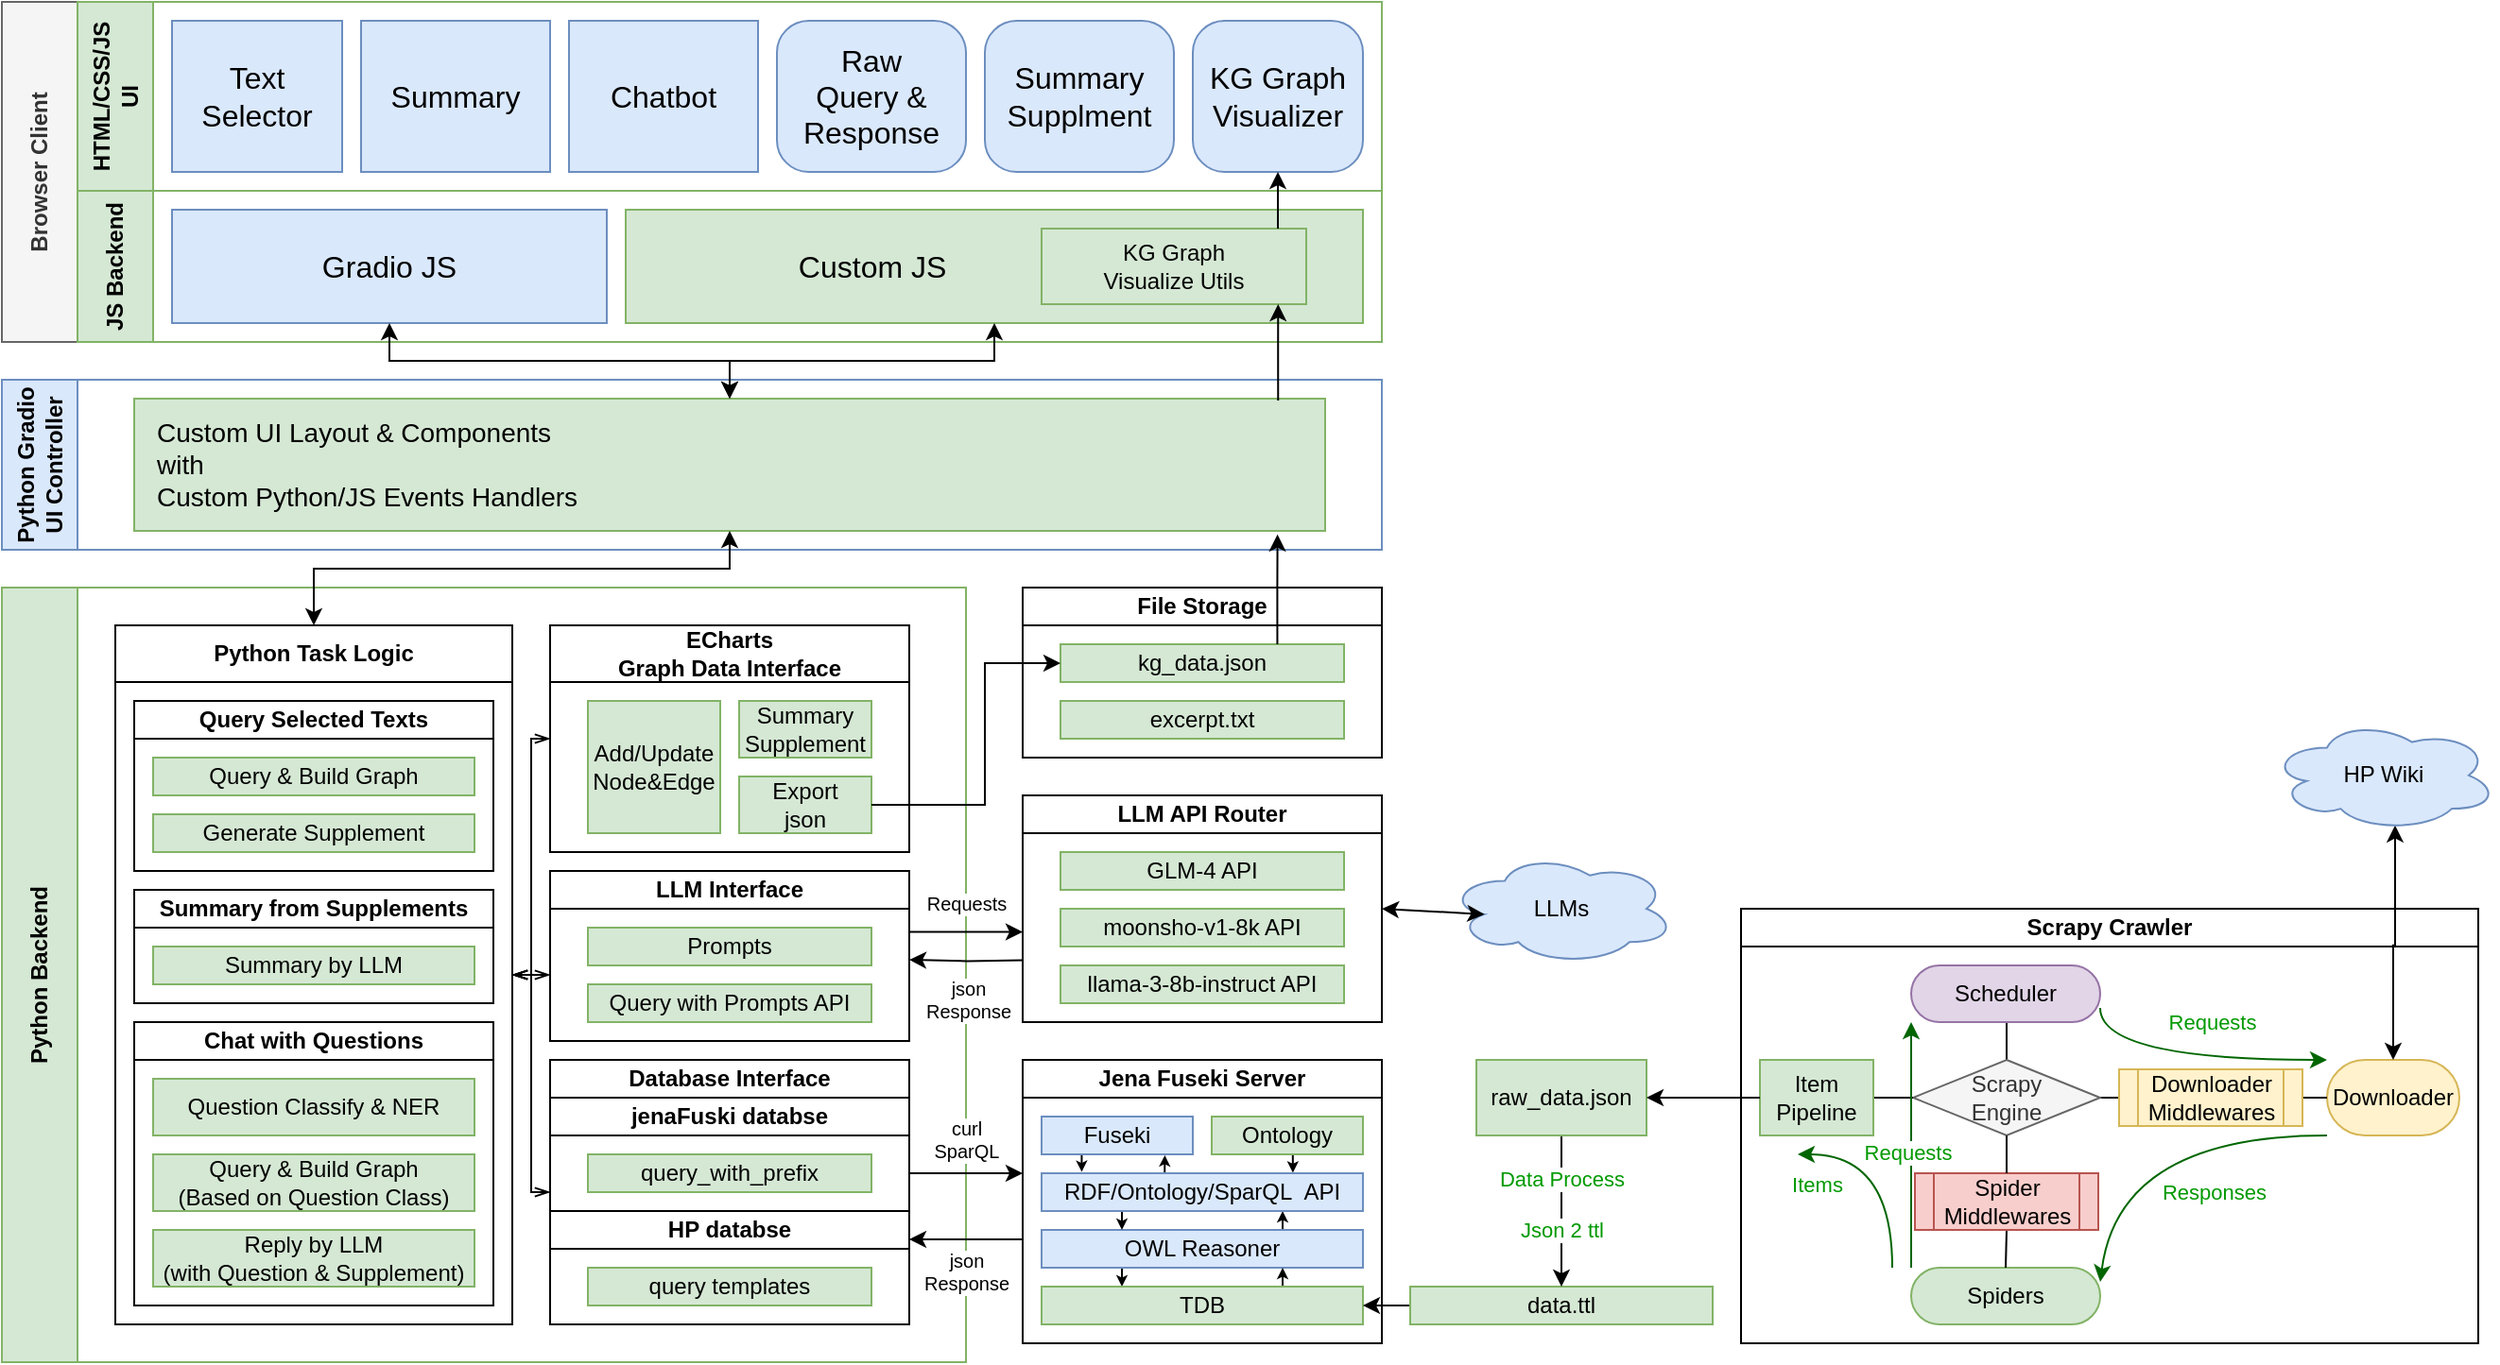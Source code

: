<mxfile version="22.1.18" type="device">
  <diagram name="第 1 页" id="yNhqKQSqHriwqp8qShAh">
    <mxGraphModel dx="1546" dy="1081" grid="1" gridSize="10" guides="1" tooltips="1" connect="1" arrows="1" fold="1" page="1" pageScale="1" pageWidth="827" pageHeight="1169" math="0" shadow="0">
      <root>
        <mxCell id="0" />
        <mxCell id="1" parent="0" />
        <mxCell id="NuhtPaDW5FwcKnHpxett-3" value="Python Backend" style="swimlane;whiteSpace=wrap;html=1;swimlaneHead=1;swimlaneBody=1;horizontal=0;startSize=40;fillColor=#d5e8d4;strokeColor=#82b366;" vertex="1" parent="1">
          <mxGeometry x="160" y="440" width="510" height="410" as="geometry" />
        </mxCell>
        <mxCell id="NuhtPaDW5FwcKnHpxett-162" value="" style="edgeStyle=orthogonalEdgeStyle;rounded=0;orthogonalLoop=1;jettySize=auto;html=1;entryX=1;entryY=0.5;entryDx=0;entryDy=0;startArrow=openThin;startFill=0;endArrow=openThin;endFill=0;" edge="1" parent="NuhtPaDW5FwcKnHpxett-3" source="NuhtPaDW5FwcKnHpxett-98" target="NuhtPaDW5FwcKnHpxett-128">
          <mxGeometry relative="1" as="geometry">
            <Array as="points">
              <mxPoint x="280" y="320" />
              <mxPoint x="280" y="205" />
            </Array>
          </mxGeometry>
        </mxCell>
        <mxCell id="NuhtPaDW5FwcKnHpxett-98" value="Database Interface" style="swimlane;whiteSpace=wrap;html=1;swimlaneHead=1;swimlaneBody=1;horizontal=1;startSize=20;" vertex="1" parent="NuhtPaDW5FwcKnHpxett-3">
          <mxGeometry x="290" y="250" width="190" height="140" as="geometry" />
        </mxCell>
        <mxCell id="NuhtPaDW5FwcKnHpxett-101" value="jenaFuski databse" style="swimlane;whiteSpace=wrap;html=1;swimlaneHead=1;swimlaneBody=1;horizontal=1;startSize=20;" vertex="1" parent="NuhtPaDW5FwcKnHpxett-98">
          <mxGeometry y="20" width="190" height="60" as="geometry" />
        </mxCell>
        <mxCell id="NuhtPaDW5FwcKnHpxett-102" value="query_with_prefix" style="rounded=0;whiteSpace=wrap;html=1;fillColor=#d5e8d4;strokeColor=#82b366;" vertex="1" parent="NuhtPaDW5FwcKnHpxett-101">
          <mxGeometry x="20" y="30" width="150" height="20" as="geometry" />
        </mxCell>
        <mxCell id="NuhtPaDW5FwcKnHpxett-104" value="HP databse" style="swimlane;whiteSpace=wrap;html=1;swimlaneHead=1;swimlaneBody=1;horizontal=1;startSize=20;" vertex="1" parent="NuhtPaDW5FwcKnHpxett-98">
          <mxGeometry y="80" width="190" height="60" as="geometry" />
        </mxCell>
        <mxCell id="NuhtPaDW5FwcKnHpxett-105" value="query templates" style="rounded=0;whiteSpace=wrap;html=1;fillColor=#d5e8d4;strokeColor=#82b366;" vertex="1" parent="NuhtPaDW5FwcKnHpxett-104">
          <mxGeometry x="20" y="30" width="150" height="20" as="geometry" />
        </mxCell>
        <mxCell id="NuhtPaDW5FwcKnHpxett-110" value="LLM Interface" style="swimlane;whiteSpace=wrap;html=1;swimlaneHead=1;swimlaneBody=1;horizontal=1;startSize=20;" vertex="1" parent="NuhtPaDW5FwcKnHpxett-3">
          <mxGeometry x="290" y="150" width="190" height="90" as="geometry" />
        </mxCell>
        <mxCell id="NuhtPaDW5FwcKnHpxett-115" value="Prompts" style="rounded=0;whiteSpace=wrap;html=1;fillColor=#d5e8d4;strokeColor=#82b366;" vertex="1" parent="NuhtPaDW5FwcKnHpxett-110">
          <mxGeometry x="20" y="30" width="150" height="20" as="geometry" />
        </mxCell>
        <mxCell id="NuhtPaDW5FwcKnHpxett-116" value="Query with Prompts API" style="rounded=0;whiteSpace=wrap;html=1;fillColor=#d5e8d4;strokeColor=#82b366;" vertex="1" parent="NuhtPaDW5FwcKnHpxett-110">
          <mxGeometry x="20" y="60" width="150" height="20" as="geometry" />
        </mxCell>
        <mxCell id="NuhtPaDW5FwcKnHpxett-121" value="ECharts&lt;br&gt;Graph Data Interface" style="swimlane;whiteSpace=wrap;html=1;swimlaneHead=1;swimlaneBody=1;horizontal=1;startSize=30;" vertex="1" parent="NuhtPaDW5FwcKnHpxett-3">
          <mxGeometry x="290" y="20" width="190" height="120" as="geometry" />
        </mxCell>
        <mxCell id="NuhtPaDW5FwcKnHpxett-123" value="Add/Update&lt;br&gt;Node&amp;amp;Edge" style="rounded=0;whiteSpace=wrap;html=1;fillColor=#d5e8d4;strokeColor=#82b366;" vertex="1" parent="NuhtPaDW5FwcKnHpxett-121">
          <mxGeometry x="20" y="40" width="70" height="70" as="geometry" />
        </mxCell>
        <mxCell id="NuhtPaDW5FwcKnHpxett-125" value="Export&lt;br&gt;json" style="rounded=0;whiteSpace=wrap;html=1;fillColor=#d5e8d4;strokeColor=#82b366;" vertex="1" parent="NuhtPaDW5FwcKnHpxett-121">
          <mxGeometry x="100" y="80" width="70" height="30" as="geometry" />
        </mxCell>
        <mxCell id="NuhtPaDW5FwcKnHpxett-126" value="Summary Supplement" style="rounded=0;whiteSpace=wrap;html=1;fillColor=#d5e8d4;strokeColor=#82b366;fontSize=12;" vertex="1" parent="NuhtPaDW5FwcKnHpxett-121">
          <mxGeometry x="100" y="40" width="70" height="30" as="geometry" />
        </mxCell>
        <mxCell id="NuhtPaDW5FwcKnHpxett-158" style="edgeStyle=orthogonalEdgeStyle;rounded=0;orthogonalLoop=1;jettySize=auto;html=1;exitX=1;exitY=0.5;exitDx=0;exitDy=0;entryX=0;entryY=0.5;entryDx=0;entryDy=0;startArrow=openThin;startFill=0;endArrow=openThin;endFill=0;" edge="1" parent="NuhtPaDW5FwcKnHpxett-3" source="NuhtPaDW5FwcKnHpxett-128" target="NuhtPaDW5FwcKnHpxett-121">
          <mxGeometry relative="1" as="geometry">
            <Array as="points">
              <mxPoint x="280" y="205" />
              <mxPoint x="280" y="80" />
            </Array>
          </mxGeometry>
        </mxCell>
        <mxCell id="NuhtPaDW5FwcKnHpxett-128" value="Python Task Logic" style="swimlane;whiteSpace=wrap;html=1;swimlaneHead=1;swimlaneBody=1;horizontal=1;startSize=30;" vertex="1" parent="NuhtPaDW5FwcKnHpxett-3">
          <mxGeometry x="60" y="20" width="210" height="370" as="geometry" />
        </mxCell>
        <mxCell id="NuhtPaDW5FwcKnHpxett-135" value="Query Selected Texts" style="swimlane;whiteSpace=wrap;html=1;swimlaneHead=1;swimlaneBody=1;horizontal=1;startSize=20;" vertex="1" parent="NuhtPaDW5FwcKnHpxett-128">
          <mxGeometry x="10" y="40" width="190" height="90" as="geometry" />
        </mxCell>
        <mxCell id="NuhtPaDW5FwcKnHpxett-137" value="Query &amp;amp; Build Graph" style="rounded=0;whiteSpace=wrap;html=1;fillColor=#d5e8d4;strokeColor=#82b366;" vertex="1" parent="NuhtPaDW5FwcKnHpxett-135">
          <mxGeometry x="10" y="30" width="170" height="20" as="geometry" />
        </mxCell>
        <mxCell id="NuhtPaDW5FwcKnHpxett-145" value="Generate Supplement" style="rounded=0;whiteSpace=wrap;html=1;fillColor=#d5e8d4;strokeColor=#82b366;" vertex="1" parent="NuhtPaDW5FwcKnHpxett-135">
          <mxGeometry x="10" y="60" width="170" height="20" as="geometry" />
        </mxCell>
        <mxCell id="NuhtPaDW5FwcKnHpxett-138" value="Summary from Supplements" style="swimlane;whiteSpace=wrap;html=1;swimlaneHead=1;swimlaneBody=1;horizontal=1;startSize=20;" vertex="1" parent="NuhtPaDW5FwcKnHpxett-128">
          <mxGeometry x="10" y="140" width="190" height="60" as="geometry" />
        </mxCell>
        <mxCell id="NuhtPaDW5FwcKnHpxett-139" value="Summary by LLM" style="rounded=0;whiteSpace=wrap;html=1;fillColor=#d5e8d4;strokeColor=#82b366;" vertex="1" parent="NuhtPaDW5FwcKnHpxett-138">
          <mxGeometry x="10" y="30" width="170" height="20" as="geometry" />
        </mxCell>
        <mxCell id="NuhtPaDW5FwcKnHpxett-141" value="Chat with&amp;nbsp;Questions" style="swimlane;whiteSpace=wrap;html=1;swimlaneHead=1;swimlaneBody=1;horizontal=1;startSize=20;" vertex="1" parent="NuhtPaDW5FwcKnHpxett-128">
          <mxGeometry x="10" y="210" width="190" height="150" as="geometry" />
        </mxCell>
        <mxCell id="NuhtPaDW5FwcKnHpxett-142" value="Question Classify &amp;amp; NER" style="rounded=0;whiteSpace=wrap;html=1;fillColor=#d5e8d4;strokeColor=#82b366;" vertex="1" parent="NuhtPaDW5FwcKnHpxett-141">
          <mxGeometry x="10" y="30" width="170" height="30" as="geometry" />
        </mxCell>
        <mxCell id="NuhtPaDW5FwcKnHpxett-143" value="Query &amp;amp; Build Graph&lt;br&gt;(Based on Question Class)" style="rounded=0;whiteSpace=wrap;html=1;fillColor=#d5e8d4;strokeColor=#82b366;" vertex="1" parent="NuhtPaDW5FwcKnHpxett-141">
          <mxGeometry x="10" y="70" width="170" height="30" as="geometry" />
        </mxCell>
        <mxCell id="NuhtPaDW5FwcKnHpxett-144" value="Reply by LLM&lt;br&gt;(with Question &amp;amp; Supplement)" style="rounded=0;whiteSpace=wrap;html=1;fillColor=#d5e8d4;strokeColor=#82b366;" vertex="1" parent="NuhtPaDW5FwcKnHpxett-141">
          <mxGeometry x="10" y="110" width="170" height="30" as="geometry" />
        </mxCell>
        <mxCell id="NuhtPaDW5FwcKnHpxett-4" value="Python Gradio UI Controller" style="swimlane;whiteSpace=wrap;html=1;swimlaneHead=1;swimlaneBody=1;horizontal=0;startSize=40;fillColor=#dae8fc;strokeColor=#6c8ebf;" vertex="1" parent="1">
          <mxGeometry x="160" y="330" width="730" height="90" as="geometry" />
        </mxCell>
        <mxCell id="NuhtPaDW5FwcKnHpxett-156" value="Custom UI Layout &amp;amp; Components&lt;br style=&quot;font-size: 14px;&quot;&gt;with&lt;br style=&quot;font-size: 14px;&quot;&gt;Custom Python/JS Events Handlers" style="rounded=0;whiteSpace=wrap;html=1;fillColor=#d5e8d4;strokeColor=#82b366;fontSize=14;align=left;spacingLeft=10;" vertex="1" parent="NuhtPaDW5FwcKnHpxett-4">
          <mxGeometry x="70" y="10" width="630" height="70" as="geometry" />
        </mxCell>
        <mxCell id="NuhtPaDW5FwcKnHpxett-7" value="Browser Client" style="swimlane;whiteSpace=wrap;html=1;swimlaneHead=1;swimlaneBody=1;horizontal=0;startSize=40;fillColor=#f5f5f5;fontColor=#333333;strokeColor=#666666;" vertex="1" parent="1">
          <mxGeometry x="160" y="130" width="730" height="180" as="geometry" />
        </mxCell>
        <mxCell id="NuhtPaDW5FwcKnHpxett-6" value="HTML/CSS/JS&lt;br&gt;UI" style="swimlane;whiteSpace=wrap;html=1;swimlaneHead=1;swimlaneBody=1;horizontal=0;startSize=40;fillColor=#d5e8d4;strokeColor=#82b366;" vertex="1" parent="NuhtPaDW5FwcKnHpxett-7">
          <mxGeometry x="40" width="690" height="100" as="geometry" />
        </mxCell>
        <mxCell id="NuhtPaDW5FwcKnHpxett-146" value="Text&lt;br style=&quot;font-size: 16px;&quot;&gt;Selector" style="rounded=0;whiteSpace=wrap;html=1;fillColor=#dae8fc;strokeColor=#6c8ebf;fontSize=16;" vertex="1" parent="NuhtPaDW5FwcKnHpxett-6">
          <mxGeometry x="50" y="10" width="90" height="80" as="geometry" />
        </mxCell>
        <mxCell id="NuhtPaDW5FwcKnHpxett-147" value="Summary" style="rounded=0;whiteSpace=wrap;html=1;fillColor=#dae8fc;strokeColor=#6c8ebf;fontSize=16;" vertex="1" parent="NuhtPaDW5FwcKnHpxett-6">
          <mxGeometry x="150" y="10" width="100" height="80" as="geometry" />
        </mxCell>
        <mxCell id="NuhtPaDW5FwcKnHpxett-148" value="Chatbot" style="rounded=0;whiteSpace=wrap;html=1;fillColor=#dae8fc;strokeColor=#6c8ebf;fontSize=16;" vertex="1" parent="NuhtPaDW5FwcKnHpxett-6">
          <mxGeometry x="260" y="10" width="100" height="80" as="geometry" />
        </mxCell>
        <mxCell id="NuhtPaDW5FwcKnHpxett-149" value="Raw&lt;br&gt;Query &amp;amp;&lt;br&gt;Response" style="rounded=1;whiteSpace=wrap;html=1;fillColor=#dae8fc;strokeColor=#6c8ebf;fontSize=16;glass=0;shadow=0;arcSize=21;" vertex="1" parent="NuhtPaDW5FwcKnHpxett-6">
          <mxGeometry x="370" y="10" width="100" height="80" as="geometry" />
        </mxCell>
        <mxCell id="NuhtPaDW5FwcKnHpxett-150" value="Summary Supplment" style="rounded=1;whiteSpace=wrap;html=1;fillColor=#dae8fc;strokeColor=#6c8ebf;fontSize=16;glass=0;shadow=0;arcSize=21;" vertex="1" parent="NuhtPaDW5FwcKnHpxett-6">
          <mxGeometry x="480" y="10" width="100" height="80" as="geometry" />
        </mxCell>
        <mxCell id="NuhtPaDW5FwcKnHpxett-151" value="KG Graph&lt;br&gt;Visualizer" style="rounded=1;whiteSpace=wrap;html=1;fillColor=#dae8fc;strokeColor=#6c8ebf;fontSize=16;glass=0;shadow=0;arcSize=21;" vertex="1" parent="NuhtPaDW5FwcKnHpxett-6">
          <mxGeometry x="590" y="10" width="90" height="80" as="geometry" />
        </mxCell>
        <mxCell id="NuhtPaDW5FwcKnHpxett-5" value="JS Backend" style="swimlane;whiteSpace=wrap;html=1;swimlaneHead=1;swimlaneBody=1;horizontal=0;startSize=40;fillColor=#d5e8d4;strokeColor=#82b366;" vertex="1" parent="NuhtPaDW5FwcKnHpxett-7">
          <mxGeometry x="40" y="100" width="690" height="80" as="geometry" />
        </mxCell>
        <mxCell id="NuhtPaDW5FwcKnHpxett-152" value="Gradio JS" style="rounded=0;whiteSpace=wrap;html=1;fillColor=#dae8fc;strokeColor=#6c8ebf;fontSize=16;" vertex="1" parent="NuhtPaDW5FwcKnHpxett-5">
          <mxGeometry x="50" y="10" width="230" height="60" as="geometry" />
        </mxCell>
        <mxCell id="NuhtPaDW5FwcKnHpxett-153" value="Custom JS&amp;nbsp; &amp;nbsp; &amp;nbsp; &amp;nbsp; &amp;nbsp; &amp;nbsp; &amp;nbsp; &amp;nbsp; &amp;nbsp; &amp;nbsp; &amp;nbsp; &amp;nbsp; &amp;nbsp; &amp;nbsp; &amp;nbsp;" style="rounded=0;whiteSpace=wrap;html=1;fillColor=#d5e8d4;strokeColor=#82b366;fontSize=16;" vertex="1" parent="NuhtPaDW5FwcKnHpxett-5">
          <mxGeometry x="290" y="10" width="390" height="60" as="geometry" />
        </mxCell>
        <mxCell id="NuhtPaDW5FwcKnHpxett-154" value="KG Graph&lt;br&gt;Visualize Utils" style="rounded=0;whiteSpace=wrap;html=1;fillColor=#d5e8d4;strokeColor=#82b366;" vertex="1" parent="NuhtPaDW5FwcKnHpxett-5">
          <mxGeometry x="510" y="20" width="140" height="40" as="geometry" />
        </mxCell>
        <mxCell id="NuhtPaDW5FwcKnHpxett-173" style="edgeStyle=orthogonalEdgeStyle;rounded=0;orthogonalLoop=1;jettySize=auto;html=1;entryX=0.5;entryY=1;entryDx=0;entryDy=0;" edge="1" parent="NuhtPaDW5FwcKnHpxett-7" target="NuhtPaDW5FwcKnHpxett-151">
          <mxGeometry relative="1" as="geometry">
            <mxPoint x="675" y="120" as="sourcePoint" />
            <mxPoint x="750" y="70" as="targetPoint" />
          </mxGeometry>
        </mxCell>
        <mxCell id="NuhtPaDW5FwcKnHpxett-9" value="File Storage" style="swimlane;whiteSpace=wrap;html=1;swimlaneHead=1;swimlaneBody=1;horizontal=1;startSize=20;" vertex="1" parent="1">
          <mxGeometry x="700" y="440" width="190" height="90" as="geometry" />
        </mxCell>
        <mxCell id="NuhtPaDW5FwcKnHpxett-31" value="kg_data.json" style="rounded=0;whiteSpace=wrap;html=1;fillColor=#d5e8d4;strokeColor=#82b366;" vertex="1" parent="NuhtPaDW5FwcKnHpxett-9">
          <mxGeometry x="20" y="30" width="150" height="20" as="geometry" />
        </mxCell>
        <mxCell id="NuhtPaDW5FwcKnHpxett-32" value="excerpt.txt" style="rounded=0;whiteSpace=wrap;html=1;fillColor=#d5e8d4;strokeColor=#82b366;" vertex="1" parent="NuhtPaDW5FwcKnHpxett-9">
          <mxGeometry x="20" y="60" width="150" height="20" as="geometry" />
        </mxCell>
        <mxCell id="NuhtPaDW5FwcKnHpxett-119" style="edgeStyle=orthogonalEdgeStyle;rounded=0;orthogonalLoop=1;jettySize=auto;html=1;exitX=0;exitY=0.75;exitDx=0;exitDy=0;" edge="1" parent="1">
          <mxGeometry relative="1" as="geometry">
            <mxPoint x="640.0" y="637.028" as="targetPoint" />
            <mxPoint x="700.0" y="637.24" as="sourcePoint" />
          </mxGeometry>
        </mxCell>
        <mxCell id="NuhtPaDW5FwcKnHpxett-120" value="json&lt;br style=&quot;font-size: 10px;&quot;&gt;Response" style="edgeLabel;html=1;align=center;verticalAlign=middle;resizable=0;points=[];fontSize=10;" vertex="1" connectable="0" parent="NuhtPaDW5FwcKnHpxett-119">
          <mxGeometry x="-0.247" relative="1" as="geometry">
            <mxPoint x="-7" y="20" as="offset" />
          </mxGeometry>
        </mxCell>
        <mxCell id="NuhtPaDW5FwcKnHpxett-10" value="LLM API Router" style="swimlane;whiteSpace=wrap;html=1;swimlaneHead=1;swimlaneBody=1;horizontal=1;startSize=20;" vertex="1" parent="1">
          <mxGeometry x="700" y="550" width="190" height="120" as="geometry" />
        </mxCell>
        <mxCell id="NuhtPaDW5FwcKnHpxett-28" value="GLM-4 API" style="rounded=0;whiteSpace=wrap;html=1;fillColor=#d5e8d4;strokeColor=#82b366;" vertex="1" parent="NuhtPaDW5FwcKnHpxett-10">
          <mxGeometry x="20" y="30" width="150" height="20" as="geometry" />
        </mxCell>
        <mxCell id="NuhtPaDW5FwcKnHpxett-29" value="moonsho-v1-8k API" style="rounded=0;whiteSpace=wrap;html=1;fillColor=#d5e8d4;strokeColor=#82b366;" vertex="1" parent="NuhtPaDW5FwcKnHpxett-10">
          <mxGeometry x="20" y="60" width="150" height="20" as="geometry" />
        </mxCell>
        <mxCell id="NuhtPaDW5FwcKnHpxett-30" value="llama-3-8b-instruct API" style="rounded=0;whiteSpace=wrap;html=1;fillColor=#d5e8d4;strokeColor=#82b366;" vertex="1" parent="NuhtPaDW5FwcKnHpxett-10">
          <mxGeometry x="20" y="90" width="150" height="20" as="geometry" />
        </mxCell>
        <mxCell id="NuhtPaDW5FwcKnHpxett-11" value="Jena Fuseki Server" style="swimlane;whiteSpace=wrap;html=1;swimlaneHead=1;swimlaneBody=1;horizontal=1;startSize=20;" vertex="1" parent="1">
          <mxGeometry x="700" y="690" width="190" height="150" as="geometry" />
        </mxCell>
        <mxCell id="NuhtPaDW5FwcKnHpxett-26" style="edgeStyle=orthogonalEdgeStyle;rounded=0;orthogonalLoop=1;jettySize=auto;html=1;entryX=0.125;entryY=-0.035;entryDx=0;entryDy=0;entryPerimeter=0;endSize=3;exitX=0.265;exitY=1;exitDx=0;exitDy=0;exitPerimeter=0;" edge="1" parent="NuhtPaDW5FwcKnHpxett-11" source="NuhtPaDW5FwcKnHpxett-16" target="NuhtPaDW5FwcKnHpxett-15">
          <mxGeometry relative="1" as="geometry">
            <mxPoint x="30" y="50" as="sourcePoint" />
          </mxGeometry>
        </mxCell>
        <mxCell id="NuhtPaDW5FwcKnHpxett-27" style="edgeStyle=orthogonalEdgeStyle;rounded=0;orthogonalLoop=1;jettySize=auto;html=1;entryX=0.383;entryY=-0.007;entryDx=0;entryDy=0;entryPerimeter=0;startArrow=classic;startFill=1;endArrow=none;endFill=0;startSize=3;exitX=0.815;exitY=1.023;exitDx=0;exitDy=0;exitPerimeter=0;" edge="1" parent="NuhtPaDW5FwcKnHpxett-11" source="NuhtPaDW5FwcKnHpxett-16" target="NuhtPaDW5FwcKnHpxett-15">
          <mxGeometry relative="1" as="geometry">
            <mxPoint x="70" y="50" as="sourcePoint" />
            <Array as="points" />
          </mxGeometry>
        </mxCell>
        <mxCell id="NuhtPaDW5FwcKnHpxett-17" style="edgeStyle=orthogonalEdgeStyle;rounded=0;orthogonalLoop=1;jettySize=auto;html=1;exitX=0.25;exitY=1;exitDx=0;exitDy=0;entryX=0.25;entryY=0;entryDx=0;entryDy=0;endSize=3;" edge="1" parent="NuhtPaDW5FwcKnHpxett-11" source="NuhtPaDW5FwcKnHpxett-12" target="NuhtPaDW5FwcKnHpxett-13">
          <mxGeometry relative="1" as="geometry" />
        </mxCell>
        <mxCell id="NuhtPaDW5FwcKnHpxett-20" style="edgeStyle=orthogonalEdgeStyle;rounded=0;orthogonalLoop=1;jettySize=auto;html=1;exitX=0.75;exitY=0;exitDx=0;exitDy=0;entryX=0.75;entryY=1;entryDx=0;entryDy=0;endSize=3;" edge="1" parent="NuhtPaDW5FwcKnHpxett-11" source="NuhtPaDW5FwcKnHpxett-12" target="NuhtPaDW5FwcKnHpxett-15">
          <mxGeometry relative="1" as="geometry" />
        </mxCell>
        <mxCell id="NuhtPaDW5FwcKnHpxett-12" value="OWL Reasoner" style="rounded=0;whiteSpace=wrap;html=1;fillColor=#dae8fc;strokeColor=#6c8ebf;" vertex="1" parent="NuhtPaDW5FwcKnHpxett-11">
          <mxGeometry x="10" y="90" width="170" height="20" as="geometry" />
        </mxCell>
        <mxCell id="NuhtPaDW5FwcKnHpxett-18" style="edgeStyle=orthogonalEdgeStyle;rounded=0;orthogonalLoop=1;jettySize=auto;html=1;exitX=0.75;exitY=0;exitDx=0;exitDy=0;entryX=0.75;entryY=1;entryDx=0;entryDy=0;endSize=3;" edge="1" parent="NuhtPaDW5FwcKnHpxett-11" source="NuhtPaDW5FwcKnHpxett-13" target="NuhtPaDW5FwcKnHpxett-12">
          <mxGeometry relative="1" as="geometry" />
        </mxCell>
        <mxCell id="NuhtPaDW5FwcKnHpxett-13" value="TDB" style="rounded=0;whiteSpace=wrap;html=1;fillColor=#d5e8d4;strokeColor=#82b366;" vertex="1" parent="NuhtPaDW5FwcKnHpxett-11">
          <mxGeometry x="10" y="120" width="170" height="20" as="geometry" />
        </mxCell>
        <mxCell id="NuhtPaDW5FwcKnHpxett-23" style="edgeStyle=orthogonalEdgeStyle;rounded=0;orthogonalLoop=1;jettySize=auto;html=1;exitX=0.5;exitY=1;exitDx=0;exitDy=0;entryX=0.782;entryY=-0.013;entryDx=0;entryDy=0;endSize=3;entryPerimeter=0;" edge="1" parent="NuhtPaDW5FwcKnHpxett-11" source="NuhtPaDW5FwcKnHpxett-14" target="NuhtPaDW5FwcKnHpxett-15">
          <mxGeometry relative="1" as="geometry" />
        </mxCell>
        <mxCell id="NuhtPaDW5FwcKnHpxett-14" value="Ontology" style="rounded=0;whiteSpace=wrap;html=1;fillColor=#d5e8d4;strokeColor=#82b366;" vertex="1" parent="NuhtPaDW5FwcKnHpxett-11">
          <mxGeometry x="100" y="30" width="80" height="20" as="geometry" />
        </mxCell>
        <mxCell id="NuhtPaDW5FwcKnHpxett-19" style="edgeStyle=orthogonalEdgeStyle;rounded=0;orthogonalLoop=1;jettySize=auto;html=1;exitX=0.25;exitY=1;exitDx=0;exitDy=0;entryX=0.25;entryY=0;entryDx=0;entryDy=0;endSize=3;" edge="1" parent="NuhtPaDW5FwcKnHpxett-11" source="NuhtPaDW5FwcKnHpxett-15" target="NuhtPaDW5FwcKnHpxett-12">
          <mxGeometry relative="1" as="geometry" />
        </mxCell>
        <mxCell id="NuhtPaDW5FwcKnHpxett-15" value="RDF/Ontology/SparQL&amp;nbsp; API" style="rounded=0;whiteSpace=wrap;html=1;fillColor=#dae8fc;strokeColor=#6c8ebf;" vertex="1" parent="NuhtPaDW5FwcKnHpxett-11">
          <mxGeometry x="10" y="60" width="170" height="20" as="geometry" />
        </mxCell>
        <mxCell id="NuhtPaDW5FwcKnHpxett-16" value="Fuseki" style="rounded=0;whiteSpace=wrap;html=1;fillColor=#dae8fc;strokeColor=#6c8ebf;" vertex="1" parent="NuhtPaDW5FwcKnHpxett-11">
          <mxGeometry x="10" y="30" width="80" height="20" as="geometry" />
        </mxCell>
        <mxCell id="NuhtPaDW5FwcKnHpxett-92" value="" style="edgeStyle=orthogonalEdgeStyle;rounded=0;orthogonalLoop=1;jettySize=auto;html=1;" edge="1" parent="1" source="NuhtPaDW5FwcKnHpxett-33" target="NuhtPaDW5FwcKnHpxett-13">
          <mxGeometry relative="1" as="geometry" />
        </mxCell>
        <mxCell id="NuhtPaDW5FwcKnHpxett-33" value="data.ttl" style="rounded=0;whiteSpace=wrap;html=1;fillColor=#d5e8d4;strokeColor=#82b366;" vertex="1" parent="1">
          <mxGeometry x="905" y="810" width="160" height="20" as="geometry" />
        </mxCell>
        <mxCell id="NuhtPaDW5FwcKnHpxett-91" style="edgeStyle=orthogonalEdgeStyle;rounded=0;orthogonalLoop=1;jettySize=auto;html=1;exitX=0.5;exitY=1;exitDx=0;exitDy=0;entryX=0.5;entryY=0;entryDx=0;entryDy=0;" edge="1" parent="1" source="NuhtPaDW5FwcKnHpxett-34" target="NuhtPaDW5FwcKnHpxett-33">
          <mxGeometry relative="1" as="geometry" />
        </mxCell>
        <mxCell id="NuhtPaDW5FwcKnHpxett-93" value="Data Process" style="edgeLabel;html=1;align=center;verticalAlign=middle;resizable=0;points=[];fontColor=#009900;" vertex="1" connectable="0" parent="NuhtPaDW5FwcKnHpxett-91">
          <mxGeometry x="-0.197" relative="1" as="geometry">
            <mxPoint y="-9" as="offset" />
          </mxGeometry>
        </mxCell>
        <mxCell id="NuhtPaDW5FwcKnHpxett-34" value="raw_data.json" style="rounded=0;whiteSpace=wrap;html=1;fillColor=#d5e8d4;strokeColor=#82b366;" vertex="1" parent="1">
          <mxGeometry x="940" y="690" width="90" height="40" as="geometry" />
        </mxCell>
        <mxCell id="NuhtPaDW5FwcKnHpxett-49" value="Scrapy Crawler" style="swimlane;whiteSpace=wrap;html=1;swimlaneHead=1;swimlaneBody=1;horizontal=1;startSize=20;" vertex="1" parent="1">
          <mxGeometry x="1080" y="610" width="390" height="230" as="geometry" />
        </mxCell>
        <mxCell id="NuhtPaDW5FwcKnHpxett-71" value="" style="edgeStyle=orthogonalEdgeStyle;rounded=0;orthogonalLoop=1;jettySize=auto;html=1;endArrow=none;endFill=0;" edge="1" parent="NuhtPaDW5FwcKnHpxett-49" source="NuhtPaDW5FwcKnHpxett-65" target="NuhtPaDW5FwcKnHpxett-67">
          <mxGeometry relative="1" as="geometry" />
        </mxCell>
        <mxCell id="NuhtPaDW5FwcKnHpxett-75" style="edgeStyle=orthogonalEdgeStyle;rounded=0;orthogonalLoop=1;jettySize=auto;html=1;exitX=1;exitY=0.5;exitDx=0;exitDy=0;entryX=0;entryY=0.5;entryDx=0;entryDy=0;endArrow=none;endFill=0;" edge="1" parent="NuhtPaDW5FwcKnHpxett-49" source="NuhtPaDW5FwcKnHpxett-65" target="NuhtPaDW5FwcKnHpxett-70">
          <mxGeometry relative="1" as="geometry" />
        </mxCell>
        <mxCell id="NuhtPaDW5FwcKnHpxett-65" value="Scrapy&lt;br&gt;Engine" style="rhombus;whiteSpace=wrap;html=1;fillColor=#f5f5f5;fontColor=#333333;strokeColor=#666666;" vertex="1" parent="NuhtPaDW5FwcKnHpxett-49">
          <mxGeometry x="91" y="80" width="99" height="40" as="geometry" />
        </mxCell>
        <mxCell id="NuhtPaDW5FwcKnHpxett-66" value="Downloader" style="rounded=1;whiteSpace=wrap;html=1;portConstraintRotation=0;arcSize=50;fillColor=#fff2cc;strokeColor=#d6b656;" vertex="1" parent="NuhtPaDW5FwcKnHpxett-49">
          <mxGeometry x="310" y="80" width="70" height="40" as="geometry" />
        </mxCell>
        <mxCell id="NuhtPaDW5FwcKnHpxett-67" value="Scheduler" style="rounded=1;whiteSpace=wrap;html=1;arcSize=50;fillColor=#e1d5e7;strokeColor=#9673a6;" vertex="1" parent="NuhtPaDW5FwcKnHpxett-49">
          <mxGeometry x="90" y="30" width="100" height="30" as="geometry" />
        </mxCell>
        <mxCell id="NuhtPaDW5FwcKnHpxett-68" value="Spiders" style="rounded=1;whiteSpace=wrap;html=1;arcSize=50;fillColor=#d5e8d4;strokeColor=#82b366;" vertex="1" parent="NuhtPaDW5FwcKnHpxett-49">
          <mxGeometry x="90" y="190" width="100" height="30" as="geometry" />
        </mxCell>
        <mxCell id="NuhtPaDW5FwcKnHpxett-74" style="edgeStyle=orthogonalEdgeStyle;rounded=0;orthogonalLoop=1;jettySize=auto;html=1;exitX=0.5;exitY=1;exitDx=0;exitDy=0;entryX=0.5;entryY=0;entryDx=0;entryDy=0;endArrow=none;endFill=0;" edge="1" parent="NuhtPaDW5FwcKnHpxett-49" source="NuhtPaDW5FwcKnHpxett-69" target="NuhtPaDW5FwcKnHpxett-68">
          <mxGeometry relative="1" as="geometry" />
        </mxCell>
        <mxCell id="NuhtPaDW5FwcKnHpxett-69" value="Spider&lt;br&gt;Middlewares" style="shape=process;whiteSpace=wrap;html=1;backgroundOutline=1;fillColor=#f8cecc;strokeColor=#b85450;" vertex="1" parent="NuhtPaDW5FwcKnHpxett-49">
          <mxGeometry x="92" y="140" width="97" height="30" as="geometry" />
        </mxCell>
        <mxCell id="NuhtPaDW5FwcKnHpxett-76" style="edgeStyle=orthogonalEdgeStyle;rounded=0;orthogonalLoop=1;jettySize=auto;html=1;exitX=1;exitY=0.5;exitDx=0;exitDy=0;entryX=0;entryY=0.5;entryDx=0;entryDy=0;endArrow=none;endFill=0;" edge="1" parent="NuhtPaDW5FwcKnHpxett-49" source="NuhtPaDW5FwcKnHpxett-70" target="NuhtPaDW5FwcKnHpxett-66">
          <mxGeometry relative="1" as="geometry" />
        </mxCell>
        <mxCell id="NuhtPaDW5FwcKnHpxett-70" value="Downloader&lt;br&gt;Middlewares" style="shape=process;whiteSpace=wrap;html=1;backgroundOutline=1;fillColor=#fff2cc;strokeColor=#d6b656;" vertex="1" parent="NuhtPaDW5FwcKnHpxett-49">
          <mxGeometry x="200" y="85" width="97" height="30" as="geometry" />
        </mxCell>
        <mxCell id="NuhtPaDW5FwcKnHpxett-72" value="" style="edgeStyle=orthogonalEdgeStyle;rounded=0;orthogonalLoop=1;jettySize=auto;html=1;endArrow=none;endFill=0;entryX=1;entryY=0.5;entryDx=0;entryDy=0;exitX=0;exitY=0.5;exitDx=0;exitDy=0;" edge="1" parent="NuhtPaDW5FwcKnHpxett-49" source="NuhtPaDW5FwcKnHpxett-65" target="NuhtPaDW5FwcKnHpxett-64">
          <mxGeometry relative="1" as="geometry">
            <mxPoint x="90" y="120" as="sourcePoint" />
            <mxPoint x="151" y="70" as="targetPoint" />
          </mxGeometry>
        </mxCell>
        <mxCell id="NuhtPaDW5FwcKnHpxett-73" value="" style="edgeStyle=orthogonalEdgeStyle;rounded=0;orthogonalLoop=1;jettySize=auto;html=1;endArrow=none;endFill=0;entryX=0.5;entryY=1;entryDx=0;entryDy=0;exitX=0.5;exitY=0;exitDx=0;exitDy=0;" edge="1" parent="NuhtPaDW5FwcKnHpxett-49" source="NuhtPaDW5FwcKnHpxett-69" target="NuhtPaDW5FwcKnHpxett-65">
          <mxGeometry relative="1" as="geometry">
            <mxPoint x="151" y="90" as="sourcePoint" />
            <mxPoint x="151" y="70" as="targetPoint" />
          </mxGeometry>
        </mxCell>
        <mxCell id="NuhtPaDW5FwcKnHpxett-81" value="" style="curved=1;endArrow=classic;html=1;rounded=0;entryX=0;entryY=0;entryDx=0;entryDy=0;exitX=1;exitY=0.75;exitDx=0;exitDy=0;fontColor=#009900;strokeColor=#006600;" edge="1" parent="NuhtPaDW5FwcKnHpxett-49" source="NuhtPaDW5FwcKnHpxett-67" target="NuhtPaDW5FwcKnHpxett-66">
          <mxGeometry width="50" height="50" relative="1" as="geometry">
            <mxPoint x="180" y="50" as="sourcePoint" />
            <mxPoint x="300" y="80" as="targetPoint" />
            <Array as="points">
              <mxPoint x="190" y="80" />
            </Array>
          </mxGeometry>
        </mxCell>
        <mxCell id="NuhtPaDW5FwcKnHpxett-82" value="Requests" style="edgeLabel;html=1;align=center;verticalAlign=middle;resizable=0;points=[];fontColor=#009900;" vertex="1" connectable="0" parent="NuhtPaDW5FwcKnHpxett-81">
          <mxGeometry x="-0.248" y="6" relative="1" as="geometry">
            <mxPoint x="31" y="-14" as="offset" />
          </mxGeometry>
        </mxCell>
        <mxCell id="NuhtPaDW5FwcKnHpxett-83" value="" style="curved=1;endArrow=none;html=1;rounded=0;entryX=0;entryY=1;entryDx=0;entryDy=0;exitX=1;exitY=0.25;exitDx=0;exitDy=0;startArrow=classic;startFill=1;endFill=0;fontColor=#009900;strokeColor=#006600;" edge="1" parent="NuhtPaDW5FwcKnHpxett-49" source="NuhtPaDW5FwcKnHpxett-68" target="NuhtPaDW5FwcKnHpxett-66">
          <mxGeometry width="50" height="50" relative="1" as="geometry">
            <mxPoint x="210" y="190" as="sourcePoint" />
            <mxPoint x="320" y="90" as="targetPoint" />
            <Array as="points">
              <mxPoint x="200" y="120" />
            </Array>
          </mxGeometry>
        </mxCell>
        <mxCell id="NuhtPaDW5FwcKnHpxett-85" value="Responses" style="edgeLabel;html=1;align=center;verticalAlign=middle;resizable=0;points=[];fontColor=#009900;" vertex="1" connectable="0" parent="NuhtPaDW5FwcKnHpxett-83">
          <mxGeometry x="0.082" y="-18" relative="1" as="geometry">
            <mxPoint x="26" y="12" as="offset" />
          </mxGeometry>
        </mxCell>
        <mxCell id="NuhtPaDW5FwcKnHpxett-86" value="" style="curved=1;endArrow=none;html=1;rounded=0;startArrow=classic;startFill=1;endFill=0;fontColor=#009900;strokeColor=#006600;" edge="1" parent="NuhtPaDW5FwcKnHpxett-49">
          <mxGeometry width="50" height="50" relative="1" as="geometry">
            <mxPoint x="30" y="130" as="sourcePoint" />
            <mxPoint x="80" y="190" as="targetPoint" />
            <Array as="points">
              <mxPoint x="80" y="130" />
            </Array>
          </mxGeometry>
        </mxCell>
        <mxCell id="NuhtPaDW5FwcKnHpxett-87" value="Items" style="edgeLabel;html=1;align=center;verticalAlign=middle;resizable=0;points=[];fontColor=#009900;" vertex="1" connectable="0" parent="NuhtPaDW5FwcKnHpxett-86">
          <mxGeometry x="0.082" y="-18" relative="1" as="geometry">
            <mxPoint x="-22" y="6" as="offset" />
          </mxGeometry>
        </mxCell>
        <mxCell id="NuhtPaDW5FwcKnHpxett-88" value="" style="curved=1;endArrow=none;html=1;rounded=0;startArrow=classic;startFill=1;endFill=0;exitX=0;exitY=1;exitDx=0;exitDy=0;fontColor=#009900;strokeColor=#006600;entryX=0;entryY=0;entryDx=0;entryDy=0;" edge="1" parent="NuhtPaDW5FwcKnHpxett-49" source="NuhtPaDW5FwcKnHpxett-67" target="NuhtPaDW5FwcKnHpxett-68">
          <mxGeometry width="50" height="50" relative="1" as="geometry">
            <mxPoint x="80" y="150" as="sourcePoint" />
            <mxPoint x="110" y="200" as="targetPoint" />
            <Array as="points" />
          </mxGeometry>
        </mxCell>
        <mxCell id="NuhtPaDW5FwcKnHpxett-89" value="Requests" style="edgeLabel;html=1;align=center;verticalAlign=middle;resizable=0;points=[];fontColor=#009900;" vertex="1" connectable="0" parent="NuhtPaDW5FwcKnHpxett-88">
          <mxGeometry x="0.082" y="-18" relative="1" as="geometry">
            <mxPoint x="16" y="-2" as="offset" />
          </mxGeometry>
        </mxCell>
        <mxCell id="NuhtPaDW5FwcKnHpxett-64" value="Item&lt;br&gt;Pipeline" style="rounded=0;whiteSpace=wrap;html=1;fillColor=#d5e8d4;strokeColor=#82b366;" vertex="1" parent="NuhtPaDW5FwcKnHpxett-49">
          <mxGeometry x="10" y="80" width="60" height="40" as="geometry" />
        </mxCell>
        <mxCell id="NuhtPaDW5FwcKnHpxett-80" style="edgeStyle=orthogonalEdgeStyle;rounded=0;orthogonalLoop=1;jettySize=auto;html=1;exitX=0.55;exitY=0.95;exitDx=0;exitDy=0;exitPerimeter=0;entryX=0.5;entryY=0;entryDx=0;entryDy=0;startArrow=classic;startFill=1;endArrow=classic;endFill=1;" edge="1" parent="1" source="NuhtPaDW5FwcKnHpxett-79" target="NuhtPaDW5FwcKnHpxett-66">
          <mxGeometry relative="1" as="geometry" />
        </mxCell>
        <mxCell id="NuhtPaDW5FwcKnHpxett-79" value="HP Wiki" style="ellipse;shape=cloud;whiteSpace=wrap;html=1;fillColor=#dae8fc;strokeColor=#6c8ebf;" vertex="1" parent="1">
          <mxGeometry x="1360" y="510" width="120" height="58.81" as="geometry" />
        </mxCell>
        <mxCell id="NuhtPaDW5FwcKnHpxett-90" style="edgeStyle=orthogonalEdgeStyle;rounded=0;orthogonalLoop=1;jettySize=auto;html=1;exitX=0;exitY=0.5;exitDx=0;exitDy=0;entryX=1;entryY=0.5;entryDx=0;entryDy=0;" edge="1" parent="1" source="NuhtPaDW5FwcKnHpxett-64" target="NuhtPaDW5FwcKnHpxett-34">
          <mxGeometry relative="1" as="geometry" />
        </mxCell>
        <mxCell id="NuhtPaDW5FwcKnHpxett-94" value="Json 2 ttl" style="edgeLabel;html=1;align=center;verticalAlign=middle;resizable=0;points=[];fontColor=#009900;" vertex="1" connectable="0" parent="1">
          <mxGeometry x="985" y="780.004" as="geometry" />
        </mxCell>
        <mxCell id="NuhtPaDW5FwcKnHpxett-95" value="LLMs" style="ellipse;shape=cloud;whiteSpace=wrap;html=1;fillColor=#dae8fc;strokeColor=#6c8ebf;" vertex="1" parent="1">
          <mxGeometry x="925" y="580.59" width="120" height="58.81" as="geometry" />
        </mxCell>
        <mxCell id="NuhtPaDW5FwcKnHpxett-97" style="rounded=0;orthogonalLoop=1;jettySize=auto;html=1;exitX=0.16;exitY=0.55;exitDx=0;exitDy=0;exitPerimeter=0;startArrow=classic;startFill=1;" edge="1" parent="1" source="NuhtPaDW5FwcKnHpxett-95">
          <mxGeometry relative="1" as="geometry">
            <mxPoint x="890" y="610" as="targetPoint" />
          </mxGeometry>
        </mxCell>
        <mxCell id="NuhtPaDW5FwcKnHpxett-106" value="" style="edgeStyle=orthogonalEdgeStyle;rounded=0;orthogonalLoop=1;jettySize=auto;html=1;" edge="1" parent="1" source="NuhtPaDW5FwcKnHpxett-98">
          <mxGeometry relative="1" as="geometry">
            <mxPoint x="700" y="750" as="targetPoint" />
            <Array as="points">
              <mxPoint x="700" y="750" />
            </Array>
          </mxGeometry>
        </mxCell>
        <mxCell id="NuhtPaDW5FwcKnHpxett-108" value="curl&lt;br style=&quot;font-size: 10px;&quot;&gt;SparQL" style="edgeLabel;html=1;align=center;verticalAlign=middle;resizable=0;points=[];fontSize=10;" vertex="1" connectable="0" parent="NuhtPaDW5FwcKnHpxett-106">
          <mxGeometry x="-0.128" y="2" relative="1" as="geometry">
            <mxPoint x="4" y="-16" as="offset" />
          </mxGeometry>
        </mxCell>
        <mxCell id="NuhtPaDW5FwcKnHpxett-107" value="" style="edgeStyle=orthogonalEdgeStyle;rounded=0;orthogonalLoop=1;jettySize=auto;html=1;entryX=1;entryY=0.25;entryDx=0;entryDy=0;" edge="1" parent="1" target="NuhtPaDW5FwcKnHpxett-104">
          <mxGeometry relative="1" as="geometry">
            <mxPoint x="700" y="785" as="sourcePoint" />
            <mxPoint x="710" y="760" as="targetPoint" />
            <Array as="points">
              <mxPoint x="700" y="785" />
            </Array>
          </mxGeometry>
        </mxCell>
        <mxCell id="NuhtPaDW5FwcKnHpxett-109" value="json&lt;br style=&quot;font-size: 10px;&quot;&gt;Response" style="edgeLabel;html=1;align=center;verticalAlign=middle;resizable=0;points=[];fontSize=10;" vertex="1" connectable="0" parent="NuhtPaDW5FwcKnHpxett-107">
          <mxGeometry x="-0.547" y="-1" relative="1" as="geometry">
            <mxPoint x="-17" y="18" as="offset" />
          </mxGeometry>
        </mxCell>
        <mxCell id="NuhtPaDW5FwcKnHpxett-117" style="edgeStyle=orthogonalEdgeStyle;rounded=0;orthogonalLoop=1;jettySize=auto;html=1;exitX=1;exitY=0.5;exitDx=0;exitDy=0;" edge="1" parent="1">
          <mxGeometry relative="1" as="geometry">
            <mxPoint x="640.0" y="622.24" as="sourcePoint" />
            <mxPoint x="700" y="622.24" as="targetPoint" />
            <Array as="points">
              <mxPoint x="670" y="622.24" />
              <mxPoint x="670" y="622.24" />
            </Array>
          </mxGeometry>
        </mxCell>
        <mxCell id="NuhtPaDW5FwcKnHpxett-118" value="Requests" style="edgeLabel;html=1;align=center;verticalAlign=middle;resizable=0;points=[];fontSize=10;" vertex="1" connectable="0" parent="NuhtPaDW5FwcKnHpxett-117">
          <mxGeometry x="0.184" y="1" relative="1" as="geometry">
            <mxPoint x="-6" y="-14" as="offset" />
          </mxGeometry>
        </mxCell>
        <mxCell id="NuhtPaDW5FwcKnHpxett-127" style="edgeStyle=orthogonalEdgeStyle;rounded=0;orthogonalLoop=1;jettySize=auto;html=1;exitX=1;exitY=0.5;exitDx=0;exitDy=0;entryX=0;entryY=0.5;entryDx=0;entryDy=0;" edge="1" parent="1" source="NuhtPaDW5FwcKnHpxett-125" target="NuhtPaDW5FwcKnHpxett-31">
          <mxGeometry relative="1" as="geometry">
            <Array as="points">
              <mxPoint x="680" y="555" />
              <mxPoint x="680" y="480" />
            </Array>
          </mxGeometry>
        </mxCell>
        <mxCell id="NuhtPaDW5FwcKnHpxett-160" style="edgeStyle=orthogonalEdgeStyle;rounded=0;orthogonalLoop=1;jettySize=auto;html=1;exitX=1;exitY=0.5;exitDx=0;exitDy=0;startArrow=openThin;startFill=0;endArrow=openThin;endFill=0;" edge="1" parent="1" source="NuhtPaDW5FwcKnHpxett-128">
          <mxGeometry relative="1" as="geometry">
            <mxPoint x="440" y="655" as="sourcePoint" />
            <mxPoint x="450" y="645" as="targetPoint" />
            <Array as="points">
              <mxPoint x="450" y="645" />
            </Array>
          </mxGeometry>
        </mxCell>
        <mxCell id="NuhtPaDW5FwcKnHpxett-163" value="" style="edgeStyle=orthogonalEdgeStyle;rounded=0;orthogonalLoop=1;jettySize=auto;html=1;startArrow=classic;startFill=1;" edge="1" parent="1" source="NuhtPaDW5FwcKnHpxett-128" target="NuhtPaDW5FwcKnHpxett-156">
          <mxGeometry relative="1" as="geometry">
            <Array as="points">
              <mxPoint x="325" y="430" />
              <mxPoint x="545" y="430" />
            </Array>
          </mxGeometry>
        </mxCell>
        <mxCell id="NuhtPaDW5FwcKnHpxett-164" value="" style="edgeStyle=orthogonalEdgeStyle;rounded=0;orthogonalLoop=1;jettySize=auto;html=1;entryX=0.5;entryY=1;entryDx=0;entryDy=0;startArrow=classic;startFill=1;" edge="1" parent="1" source="NuhtPaDW5FwcKnHpxett-156" target="NuhtPaDW5FwcKnHpxett-152">
          <mxGeometry relative="1" as="geometry" />
        </mxCell>
        <mxCell id="NuhtPaDW5FwcKnHpxett-165" value="" style="edgeStyle=orthogonalEdgeStyle;rounded=0;orthogonalLoop=1;jettySize=auto;html=1;entryX=0.5;entryY=1;entryDx=0;entryDy=0;exitX=0.5;exitY=0;exitDx=0;exitDy=0;startArrow=classic;startFill=1;" edge="1" parent="1" source="NuhtPaDW5FwcKnHpxett-156" target="NuhtPaDW5FwcKnHpxett-153">
          <mxGeometry relative="1" as="geometry">
            <mxPoint x="555" y="350" as="sourcePoint" />
            <mxPoint x="375" y="310" as="targetPoint" />
          </mxGeometry>
        </mxCell>
        <mxCell id="NuhtPaDW5FwcKnHpxett-172" style="edgeStyle=orthogonalEdgeStyle;rounded=0;orthogonalLoop=1;jettySize=auto;html=1;exitX=0.75;exitY=0;exitDx=0;exitDy=0;entryX=0.96;entryY=1.027;entryDx=0;entryDy=0;entryPerimeter=0;" edge="1" parent="1" target="NuhtPaDW5FwcKnHpxett-156">
          <mxGeometry relative="1" as="geometry">
            <mxPoint x="834.72" y="470" as="sourcePoint" />
            <mxPoint x="834.47" y="411.33" as="targetPoint" />
            <Array as="points">
              <mxPoint x="835" y="441" />
            </Array>
          </mxGeometry>
        </mxCell>
        <mxCell id="NuhtPaDW5FwcKnHpxett-171" style="edgeStyle=orthogonalEdgeStyle;rounded=0;orthogonalLoop=1;jettySize=auto;html=1;exitX=0.949;exitY=0.013;exitDx=0;exitDy=0;exitPerimeter=0;" edge="1" parent="1">
          <mxGeometry relative="1" as="geometry">
            <mxPoint x="835.13" y="341" as="sourcePoint" />
            <mxPoint x="835.13" y="290" as="targetPoint" />
            <Array as="points">
              <mxPoint x="835.13" y="315" />
              <mxPoint x="835.13" y="315" />
            </Array>
          </mxGeometry>
        </mxCell>
      </root>
    </mxGraphModel>
  </diagram>
</mxfile>
